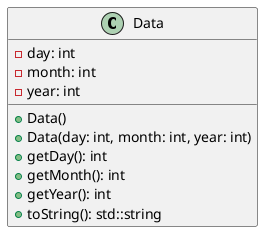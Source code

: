 @startuml
class Data {
    - day: int
    - month: int
    - year: int
    + Data()
    + Data(day: int, month: int, year: int)
    + getDay(): int
    + getMonth(): int
    + getYear(): int
    + toString(): std::string
}

@enduml
